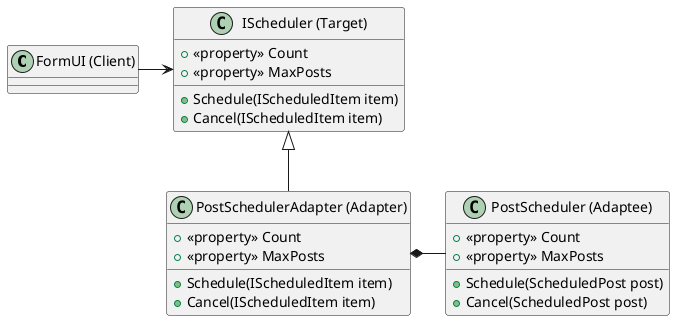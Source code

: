@startuml
class "FormUI (Client)" as client {}

class "IScheduler (Target)" as interface {
  +<<property>> Count
  +<<property>> MaxPosts
  +Schedule(IScheduledItem item)
  +Cancel(IScheduledItem item)
}

class "PostSchedulerAdapter (Adapter)" as adapter {
  +<<property>> Count
  +<<property>> MaxPosts
  +Schedule(IScheduledItem item)
  +Cancel(IScheduledItem item)
}

class "PostScheduler (Adaptee)" as adaptee {
  +<<property>> Count
  +<<property>> MaxPosts
  +Schedule(ScheduledPost post)
  +Cancel(ScheduledPost post)
}

client -> interface
interface <|-- adapter
adapter *- adaptee
@enduml

